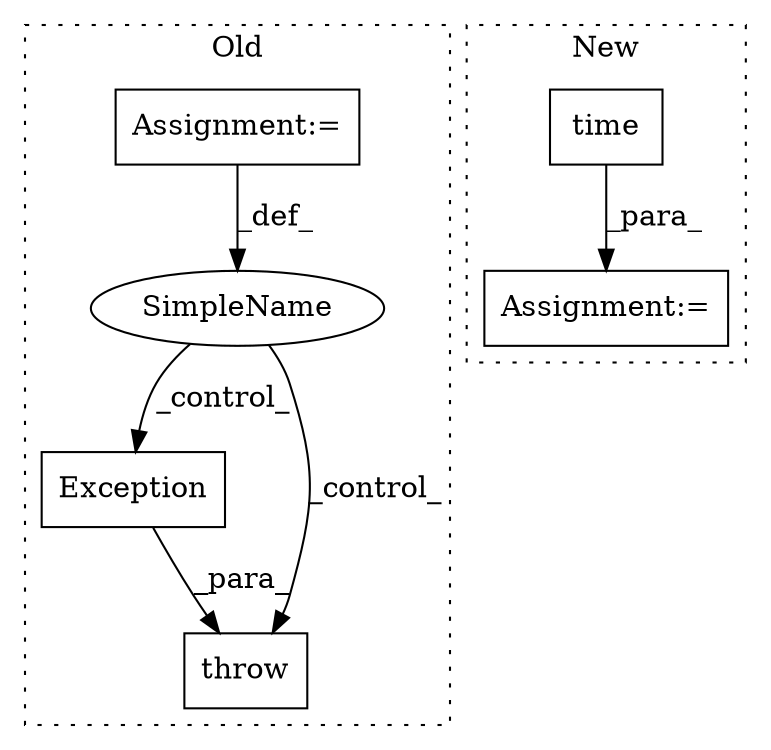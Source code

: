 digraph G {
subgraph cluster0 {
1 [label="Exception" a="32" s="2289,2350" l="10,1" shape="box"];
3 [label="SimpleName" a="42" s="" l="" shape="ellipse"];
4 [label="throw" a="53" s="2283" l="6" shape="box"];
5 [label="Assignment:=" a="7" s="2234" l="1" shape="box"];
label = "Old";
style="dotted";
}
subgraph cluster1 {
2 [label="time" a="32" s="2636" l="6" shape="box"];
6 [label="Assignment:=" a="7" s="2630" l="1" shape="box"];
label = "New";
style="dotted";
}
1 -> 4 [label="_para_"];
2 -> 6 [label="_para_"];
3 -> 1 [label="_control_"];
3 -> 4 [label="_control_"];
5 -> 3 [label="_def_"];
}